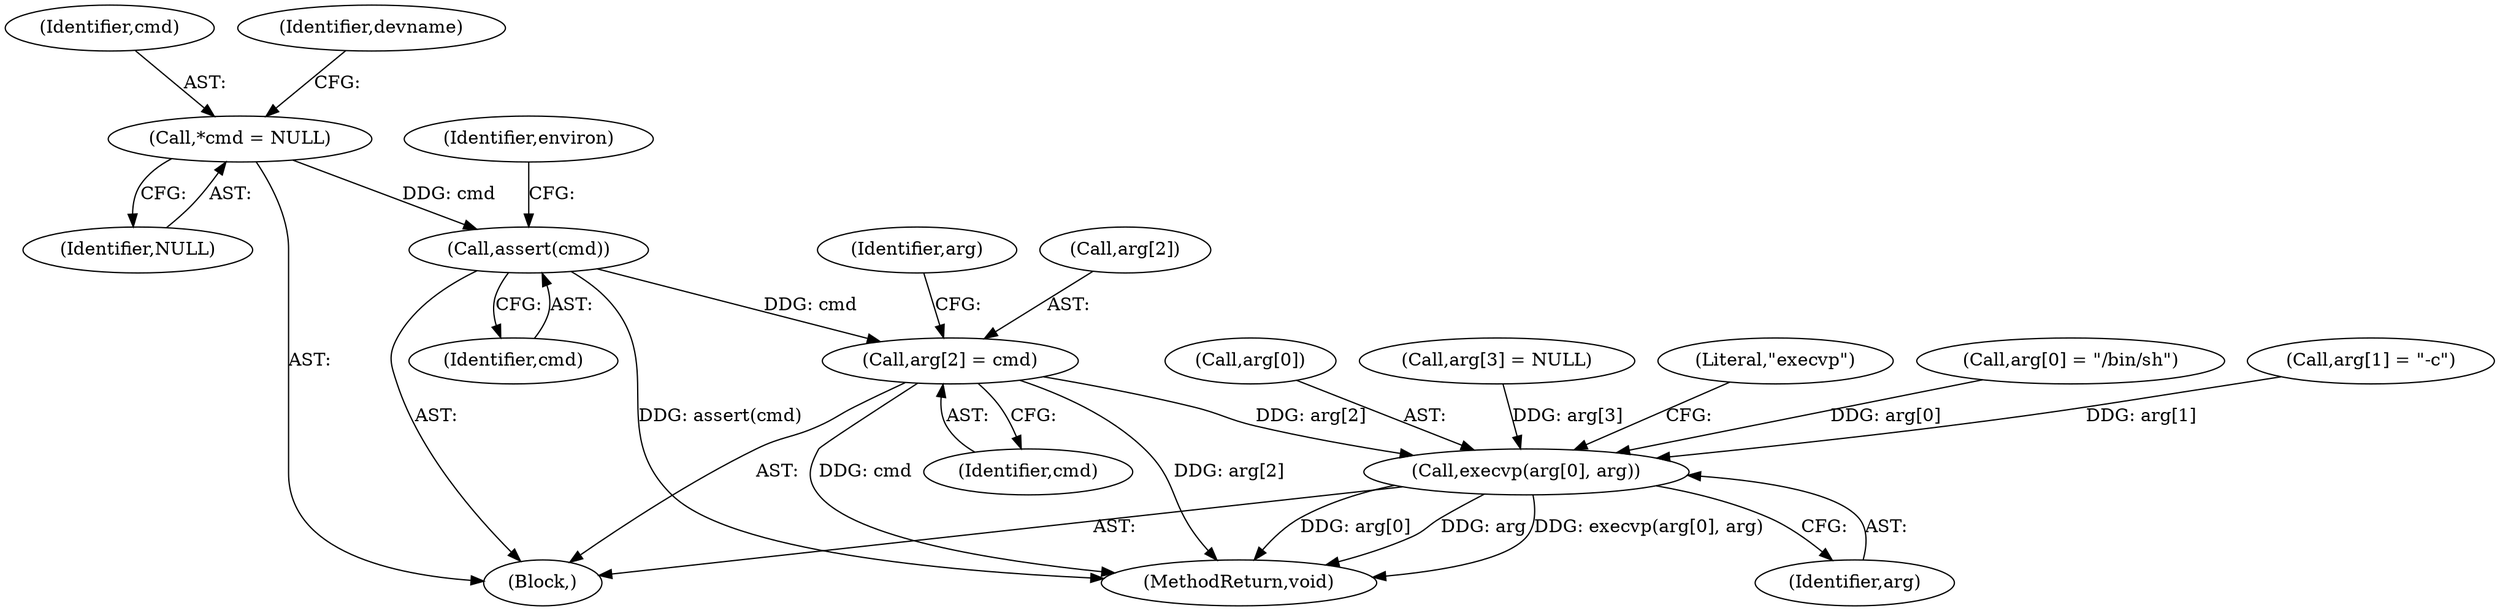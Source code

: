digraph "0_firejail_5d43fdcd215203868d440ffc42036f5f5ffc89fc@API" {
"1000382" [label="(Call,assert(cmd))"];
"1000325" [label="(Call,*cmd = NULL)"];
"1000410" [label="(Call,arg[2] = cmd)"];
"1000421" [label="(Call,execvp(arg[0], arg))"];
"1000325" [label="(Call,*cmd = NULL)"];
"1000410" [label="(Call,arg[2] = cmd)"];
"1000411" [label="(Call,arg[2])"];
"1000427" [label="(Literal,\"execvp\")"];
"1000400" [label="(Call,arg[0] = \"/bin/sh\")"];
"1000327" [label="(Identifier,NULL)"];
"1000405" [label="(Call,arg[1] = \"-c\")"];
"1000382" [label="(Call,assert(cmd))"];
"1000383" [label="(Identifier,cmd)"];
"1000385" [label="(Identifier,environ)"];
"1000326" [label="(Identifier,cmd)"];
"1000329" [label="(Identifier,devname)"];
"1000414" [label="(Identifier,cmd)"];
"1000421" [label="(Call,execvp(arg[0], arg))"];
"1000428" [label="(MethodReturn,void)"];
"1000422" [label="(Call,arg[0])"];
"1000415" [label="(Call,arg[3] = NULL)"];
"1000417" [label="(Identifier,arg)"];
"1000106" [label="(Block,)"];
"1000425" [label="(Identifier,arg)"];
"1000382" -> "1000106"  [label="AST: "];
"1000382" -> "1000383"  [label="CFG: "];
"1000383" -> "1000382"  [label="AST: "];
"1000385" -> "1000382"  [label="CFG: "];
"1000382" -> "1000428"  [label="DDG: assert(cmd)"];
"1000325" -> "1000382"  [label="DDG: cmd"];
"1000382" -> "1000410"  [label="DDG: cmd"];
"1000325" -> "1000106"  [label="AST: "];
"1000325" -> "1000327"  [label="CFG: "];
"1000326" -> "1000325"  [label="AST: "];
"1000327" -> "1000325"  [label="AST: "];
"1000329" -> "1000325"  [label="CFG: "];
"1000410" -> "1000106"  [label="AST: "];
"1000410" -> "1000414"  [label="CFG: "];
"1000411" -> "1000410"  [label="AST: "];
"1000414" -> "1000410"  [label="AST: "];
"1000417" -> "1000410"  [label="CFG: "];
"1000410" -> "1000428"  [label="DDG: arg[2]"];
"1000410" -> "1000428"  [label="DDG: cmd"];
"1000410" -> "1000421"  [label="DDG: arg[2]"];
"1000421" -> "1000106"  [label="AST: "];
"1000421" -> "1000425"  [label="CFG: "];
"1000422" -> "1000421"  [label="AST: "];
"1000425" -> "1000421"  [label="AST: "];
"1000427" -> "1000421"  [label="CFG: "];
"1000421" -> "1000428"  [label="DDG: arg[0]"];
"1000421" -> "1000428"  [label="DDG: arg"];
"1000421" -> "1000428"  [label="DDG: execvp(arg[0], arg)"];
"1000400" -> "1000421"  [label="DDG: arg[0]"];
"1000415" -> "1000421"  [label="DDG: arg[3]"];
"1000405" -> "1000421"  [label="DDG: arg[1]"];
}
